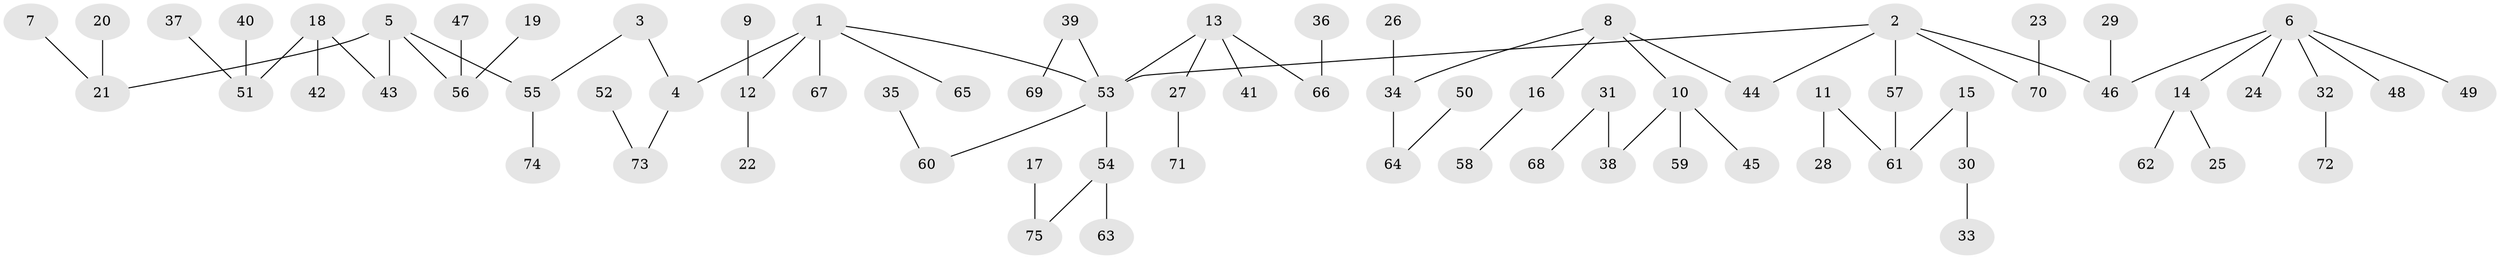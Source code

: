 // original degree distribution, {8: 0.006711409395973154, 2: 0.28859060402684567, 5: 0.020134228187919462, 4: 0.09395973154362416, 1: 0.4563758389261745, 3: 0.12751677852348994, 6: 0.006711409395973154}
// Generated by graph-tools (version 1.1) at 2025/02/03/09/25 03:02:22]
// undirected, 75 vertices, 74 edges
graph export_dot {
graph [start="1"]
  node [color=gray90,style=filled];
  1;
  2;
  3;
  4;
  5;
  6;
  7;
  8;
  9;
  10;
  11;
  12;
  13;
  14;
  15;
  16;
  17;
  18;
  19;
  20;
  21;
  22;
  23;
  24;
  25;
  26;
  27;
  28;
  29;
  30;
  31;
  32;
  33;
  34;
  35;
  36;
  37;
  38;
  39;
  40;
  41;
  42;
  43;
  44;
  45;
  46;
  47;
  48;
  49;
  50;
  51;
  52;
  53;
  54;
  55;
  56;
  57;
  58;
  59;
  60;
  61;
  62;
  63;
  64;
  65;
  66;
  67;
  68;
  69;
  70;
  71;
  72;
  73;
  74;
  75;
  1 -- 4 [weight=1.0];
  1 -- 12 [weight=1.0];
  1 -- 53 [weight=1.0];
  1 -- 65 [weight=1.0];
  1 -- 67 [weight=1.0];
  2 -- 44 [weight=1.0];
  2 -- 46 [weight=1.0];
  2 -- 53 [weight=1.0];
  2 -- 57 [weight=1.0];
  2 -- 70 [weight=1.0];
  3 -- 4 [weight=1.0];
  3 -- 55 [weight=1.0];
  4 -- 73 [weight=1.0];
  5 -- 21 [weight=1.0];
  5 -- 43 [weight=1.0];
  5 -- 55 [weight=1.0];
  5 -- 56 [weight=1.0];
  6 -- 14 [weight=1.0];
  6 -- 24 [weight=1.0];
  6 -- 32 [weight=1.0];
  6 -- 46 [weight=1.0];
  6 -- 48 [weight=1.0];
  6 -- 49 [weight=1.0];
  7 -- 21 [weight=1.0];
  8 -- 10 [weight=1.0];
  8 -- 16 [weight=1.0];
  8 -- 34 [weight=1.0];
  8 -- 44 [weight=1.0];
  9 -- 12 [weight=1.0];
  10 -- 38 [weight=1.0];
  10 -- 45 [weight=1.0];
  10 -- 59 [weight=1.0];
  11 -- 28 [weight=1.0];
  11 -- 61 [weight=1.0];
  12 -- 22 [weight=1.0];
  13 -- 27 [weight=1.0];
  13 -- 41 [weight=1.0];
  13 -- 53 [weight=1.0];
  13 -- 66 [weight=1.0];
  14 -- 25 [weight=1.0];
  14 -- 62 [weight=1.0];
  15 -- 30 [weight=1.0];
  15 -- 61 [weight=1.0];
  16 -- 58 [weight=1.0];
  17 -- 75 [weight=1.0];
  18 -- 42 [weight=1.0];
  18 -- 43 [weight=1.0];
  18 -- 51 [weight=1.0];
  19 -- 56 [weight=1.0];
  20 -- 21 [weight=1.0];
  23 -- 70 [weight=1.0];
  26 -- 34 [weight=1.0];
  27 -- 71 [weight=1.0];
  29 -- 46 [weight=1.0];
  30 -- 33 [weight=1.0];
  31 -- 38 [weight=1.0];
  31 -- 68 [weight=1.0];
  32 -- 72 [weight=1.0];
  34 -- 64 [weight=1.0];
  35 -- 60 [weight=1.0];
  36 -- 66 [weight=1.0];
  37 -- 51 [weight=1.0];
  39 -- 53 [weight=1.0];
  39 -- 69 [weight=1.0];
  40 -- 51 [weight=1.0];
  47 -- 56 [weight=1.0];
  50 -- 64 [weight=1.0];
  52 -- 73 [weight=1.0];
  53 -- 54 [weight=1.0];
  53 -- 60 [weight=1.0];
  54 -- 63 [weight=1.0];
  54 -- 75 [weight=1.0];
  55 -- 74 [weight=1.0];
  57 -- 61 [weight=1.0];
}

